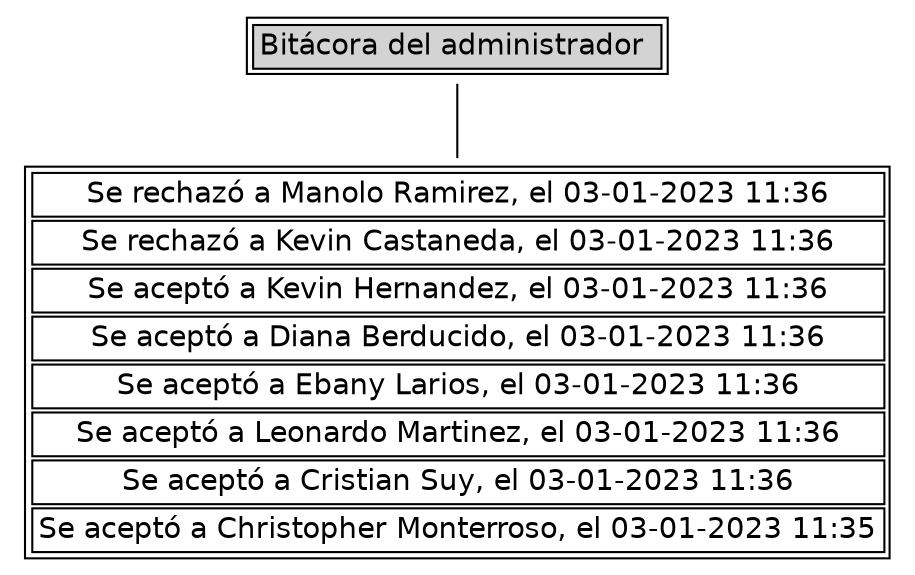 digraph G {
 node[shape=none fontname=Helvetica]
 rankdir=TB;
 n0[ label = <
<table>
<tr><td bgcolor="lightgray">Bitácora del administrador </td></tr></table> > ];
n1[ label = <
<table>
<tr><td bgcolor="white">Se rechazó a Manolo Ramirez, el 03-01-2023 11:36</td></tr>
<tr><td bgcolor="white">Se rechazó a Kevin Castaneda, el 03-01-2023 11:36</td></tr>
<tr><td bgcolor="white">Se aceptó a Kevin Hernandez, el 03-01-2023 11:36</td></tr>
<tr><td bgcolor="white">Se aceptó a Diana Berducido, el 03-01-2023 11:36</td></tr>
<tr><td bgcolor="white">Se aceptó a Ebany Larios, el 03-01-2023 11:36</td></tr>
<tr><td bgcolor="white">Se aceptó a Leonardo Martinez, el 03-01-2023 11:36</td></tr>
<tr><td bgcolor="white">Se aceptó a Cristian Suy, el 03-01-2023 11:36</td></tr>
<tr><td bgcolor="white">Se aceptó a Christopher Monterroso, el 03-01-2023 11:35</td></tr>
</table> > ];
n0->n1[dir=none]
}